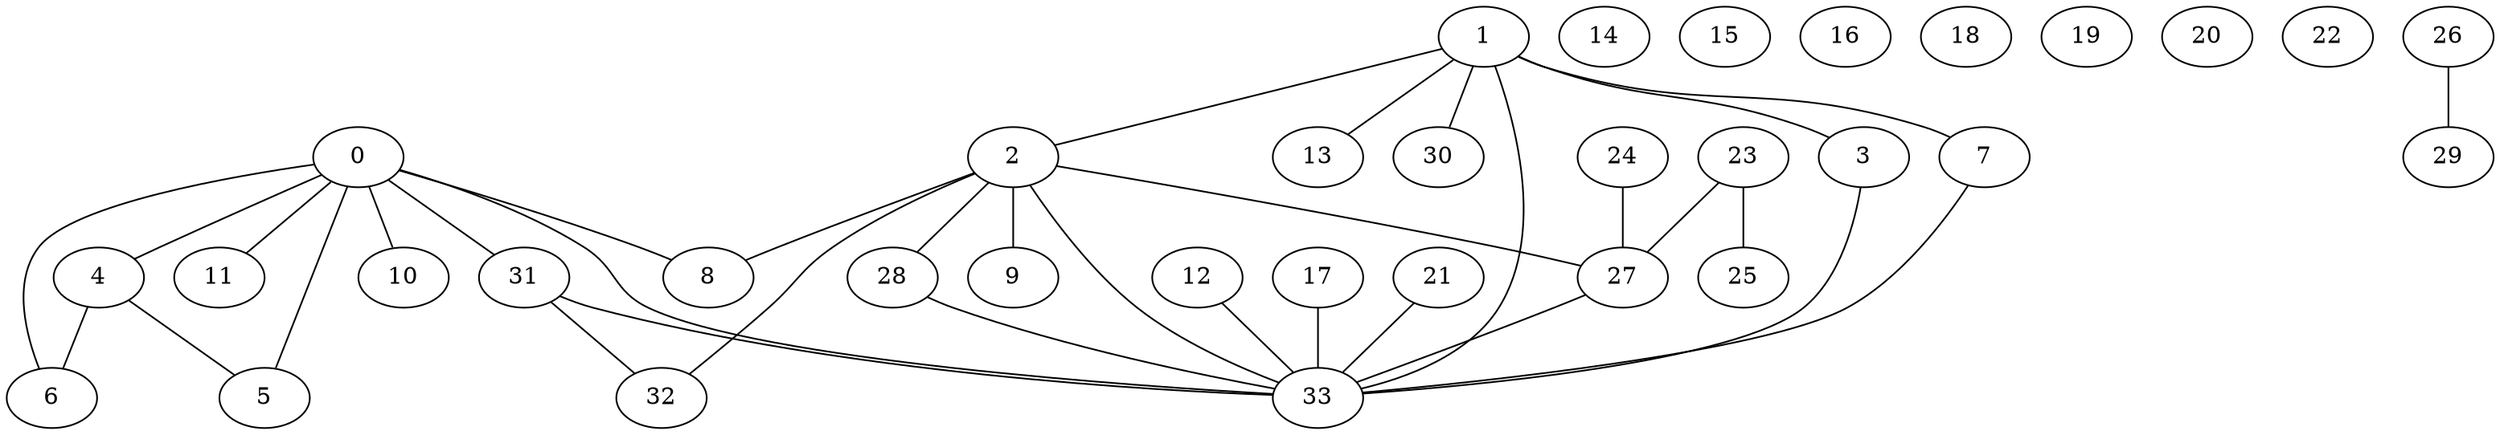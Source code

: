 graph {
	0 -- 4
	0 -- 5
	0 -- 6
	0 -- 8
	0 -- 10
	0 -- 11
	0 -- 31
	0 -- 33
	1 -- 2
	1 -- 3
	1 -- 7
	1 -- 13
	1 -- 30
	1 -- 33
	2 -- 8
	2 -- 9
	2 -- 27
	2 -- 28
	2 -- 32
	2 -- 33
	3 -- 33
	4 -- 5
	4 -- 6
	7 -- 33
	12 -- 33
	14
	15
	16
	17 -- 33
	18
	19
	20
	21 -- 33
	22
	23 -- 25
	23 -- 27
	24 -- 27
	26 -- 29
	27 -- 33
	28 -- 33
	31 -- 32
	31 -- 33
}
